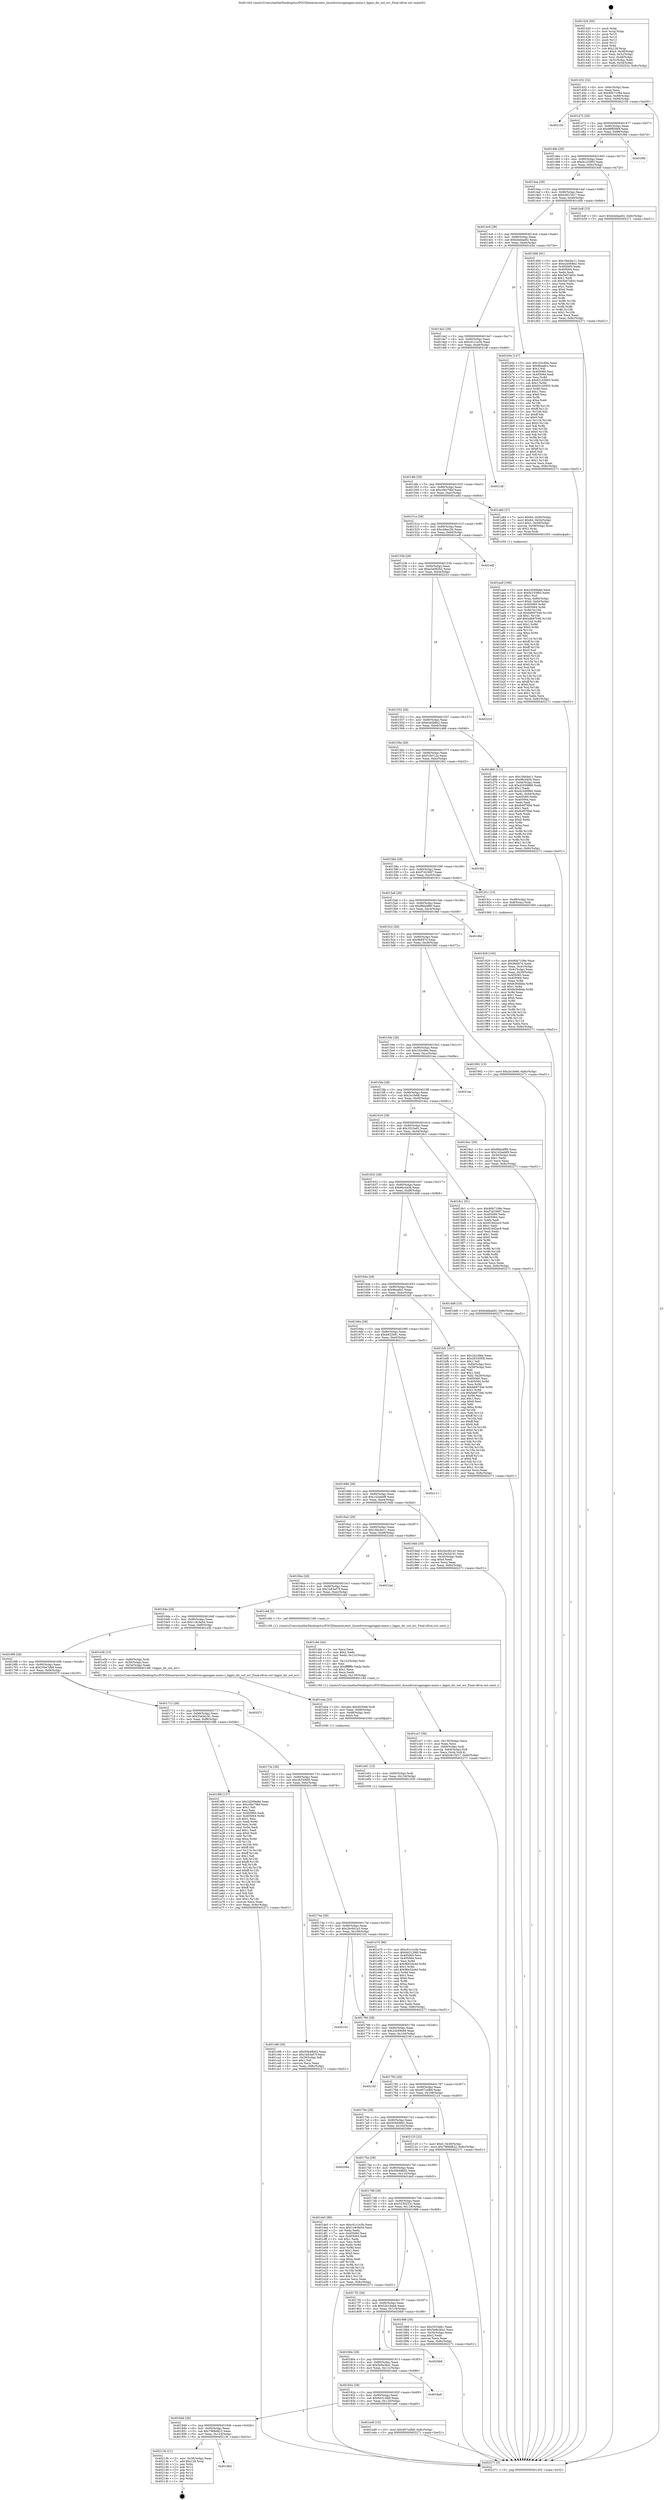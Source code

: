 digraph "0x401420" {
  label = "0x401420 (/mnt/c/Users/mathe/Desktop/tcc/POCII/binaries/extr_linuxdriversgpiogpio-mmio.c_bgpio_dir_out_err_Final-ollvm.out::main(0))"
  labelloc = "t"
  node[shape=record]

  Entry [label="",width=0.3,height=0.3,shape=circle,fillcolor=black,style=filled]
  "0x401452" [label="{
     0x401452 [32]\l
     | [instrs]\l
     &nbsp;&nbsp;0x401452 \<+6\>: mov -0x8c(%rbp),%eax\l
     &nbsp;&nbsp;0x401458 \<+2\>: mov %eax,%ecx\l
     &nbsp;&nbsp;0x40145a \<+6\>: sub $0x90b7108e,%ecx\l
     &nbsp;&nbsp;0x401460 \<+6\>: mov %eax,-0x90(%rbp)\l
     &nbsp;&nbsp;0x401466 \<+6\>: mov %ecx,-0x94(%rbp)\l
     &nbsp;&nbsp;0x40146c \<+6\>: je 0000000000402150 \<main+0xd30\>\l
  }"]
  "0x402150" [label="{
     0x402150\l
  }", style=dashed]
  "0x401472" [label="{
     0x401472 [28]\l
     | [instrs]\l
     &nbsp;&nbsp;0x401472 \<+5\>: jmp 0000000000401477 \<main+0x57\>\l
     &nbsp;&nbsp;0x401477 \<+6\>: mov -0x90(%rbp),%eax\l
     &nbsp;&nbsp;0x40147d \<+5\>: sub $0x98ff2869,%eax\l
     &nbsp;&nbsp;0x401482 \<+6\>: mov %eax,-0x98(%rbp)\l
     &nbsp;&nbsp;0x401488 \<+6\>: je 0000000000401f9d \<main+0xb7d\>\l
  }"]
  Exit [label="",width=0.3,height=0.3,shape=circle,fillcolor=black,style=filled,peripheries=2]
  "0x401f9d" [label="{
     0x401f9d\l
  }", style=dashed]
  "0x40148e" [label="{
     0x40148e [28]\l
     | [instrs]\l
     &nbsp;&nbsp;0x40148e \<+5\>: jmp 0000000000401493 \<main+0x73\>\l
     &nbsp;&nbsp;0x401493 \<+6\>: mov -0x90(%rbp),%eax\l
     &nbsp;&nbsp;0x401499 \<+5\>: sub $0x9c103f93,%eax\l
     &nbsp;&nbsp;0x40149e \<+6\>: mov %eax,-0x9c(%rbp)\l
     &nbsp;&nbsp;0x4014a4 \<+6\>: je 0000000000401b4f \<main+0x72f\>\l
  }"]
  "0x401862" [label="{
     0x401862\l
  }", style=dashed]
  "0x401b4f" [label="{
     0x401b4f [15]\l
     | [instrs]\l
     &nbsp;&nbsp;0x401b4f \<+10\>: movl $0xb4ebae82,-0x8c(%rbp)\l
     &nbsp;&nbsp;0x401b59 \<+5\>: jmp 0000000000402271 \<main+0xe51\>\l
  }"]
  "0x4014aa" [label="{
     0x4014aa [28]\l
     | [instrs]\l
     &nbsp;&nbsp;0x4014aa \<+5\>: jmp 00000000004014af \<main+0x8f\>\l
     &nbsp;&nbsp;0x4014af \<+6\>: mov -0x90(%rbp),%eax\l
     &nbsp;&nbsp;0x4014b5 \<+5\>: sub $0xb3615d17,%eax\l
     &nbsp;&nbsp;0x4014ba \<+6\>: mov %eax,-0xa0(%rbp)\l
     &nbsp;&nbsp;0x4014c0 \<+6\>: je 0000000000401d0b \<main+0x8eb\>\l
  }"]
  "0x40213b" [label="{
     0x40213b [21]\l
     | [instrs]\l
     &nbsp;&nbsp;0x40213b \<+3\>: mov -0x38(%rbp),%eax\l
     &nbsp;&nbsp;0x40213e \<+7\>: add $0x128,%rsp\l
     &nbsp;&nbsp;0x402145 \<+1\>: pop %rbx\l
     &nbsp;&nbsp;0x402146 \<+2\>: pop %r12\l
     &nbsp;&nbsp;0x402148 \<+2\>: pop %r13\l
     &nbsp;&nbsp;0x40214a \<+2\>: pop %r14\l
     &nbsp;&nbsp;0x40214c \<+2\>: pop %r15\l
     &nbsp;&nbsp;0x40214e \<+1\>: pop %rbp\l
     &nbsp;&nbsp;0x40214f \<+1\>: ret\l
  }"]
  "0x401d0b" [label="{
     0x401d0b [91]\l
     | [instrs]\l
     &nbsp;&nbsp;0x401d0b \<+5\>: mov $0x18dcbe11,%eax\l
     &nbsp;&nbsp;0x401d10 \<+5\>: mov $0xe2e0b8e2,%ecx\l
     &nbsp;&nbsp;0x401d15 \<+7\>: mov 0x405060,%edx\l
     &nbsp;&nbsp;0x401d1c \<+7\>: mov 0x405064,%esi\l
     &nbsp;&nbsp;0x401d23 \<+2\>: mov %edx,%edi\l
     &nbsp;&nbsp;0x401d25 \<+6\>: add $0x5e67a83c,%edi\l
     &nbsp;&nbsp;0x401d2b \<+3\>: sub $0x1,%edi\l
     &nbsp;&nbsp;0x401d2e \<+6\>: sub $0x5e67a83c,%edi\l
     &nbsp;&nbsp;0x401d34 \<+3\>: imul %edi,%edx\l
     &nbsp;&nbsp;0x401d37 \<+3\>: and $0x1,%edx\l
     &nbsp;&nbsp;0x401d3a \<+3\>: cmp $0x0,%edx\l
     &nbsp;&nbsp;0x401d3d \<+4\>: sete %r8b\l
     &nbsp;&nbsp;0x401d41 \<+3\>: cmp $0xa,%esi\l
     &nbsp;&nbsp;0x401d44 \<+4\>: setl %r9b\l
     &nbsp;&nbsp;0x401d48 \<+3\>: mov %r8b,%r10b\l
     &nbsp;&nbsp;0x401d4b \<+3\>: and %r9b,%r10b\l
     &nbsp;&nbsp;0x401d4e \<+3\>: xor %r9b,%r8b\l
     &nbsp;&nbsp;0x401d51 \<+3\>: or %r8b,%r10b\l
     &nbsp;&nbsp;0x401d54 \<+4\>: test $0x1,%r10b\l
     &nbsp;&nbsp;0x401d58 \<+3\>: cmovne %ecx,%eax\l
     &nbsp;&nbsp;0x401d5b \<+6\>: mov %eax,-0x8c(%rbp)\l
     &nbsp;&nbsp;0x401d61 \<+5\>: jmp 0000000000402271 \<main+0xe51\>\l
  }"]
  "0x4014c6" [label="{
     0x4014c6 [28]\l
     | [instrs]\l
     &nbsp;&nbsp;0x4014c6 \<+5\>: jmp 00000000004014cb \<main+0xab\>\l
     &nbsp;&nbsp;0x4014cb \<+6\>: mov -0x90(%rbp),%eax\l
     &nbsp;&nbsp;0x4014d1 \<+5\>: sub $0xb4ebae82,%eax\l
     &nbsp;&nbsp;0x4014d6 \<+6\>: mov %eax,-0xa4(%rbp)\l
     &nbsp;&nbsp;0x4014dc \<+6\>: je 0000000000401b5e \<main+0x73e\>\l
  }"]
  "0x401846" [label="{
     0x401846 [28]\l
     | [instrs]\l
     &nbsp;&nbsp;0x401846 \<+5\>: jmp 000000000040184b \<main+0x42b\>\l
     &nbsp;&nbsp;0x40184b \<+6\>: mov -0x90(%rbp),%eax\l
     &nbsp;&nbsp;0x401851 \<+5\>: sub $0x7968d822,%eax\l
     &nbsp;&nbsp;0x401856 \<+6\>: mov %eax,-0x124(%rbp)\l
     &nbsp;&nbsp;0x40185c \<+6\>: je 000000000040213b \<main+0xd1b\>\l
  }"]
  "0x401b5e" [label="{
     0x401b5e [147]\l
     | [instrs]\l
     &nbsp;&nbsp;0x401b5e \<+5\>: mov $0x1b2c86a,%eax\l
     &nbsp;&nbsp;0x401b63 \<+5\>: mov $0x9baafe1,%ecx\l
     &nbsp;&nbsp;0x401b68 \<+2\>: mov $0x1,%dl\l
     &nbsp;&nbsp;0x401b6a \<+7\>: mov 0x405060,%esi\l
     &nbsp;&nbsp;0x401b71 \<+7\>: mov 0x405064,%edi\l
     &nbsp;&nbsp;0x401b78 \<+3\>: mov %esi,%r8d\l
     &nbsp;&nbsp;0x401b7b \<+7\>: sub $0x63143955,%r8d\l
     &nbsp;&nbsp;0x401b82 \<+4\>: sub $0x1,%r8d\l
     &nbsp;&nbsp;0x401b86 \<+7\>: add $0x63143955,%r8d\l
     &nbsp;&nbsp;0x401b8d \<+4\>: imul %r8d,%esi\l
     &nbsp;&nbsp;0x401b91 \<+3\>: and $0x1,%esi\l
     &nbsp;&nbsp;0x401b94 \<+3\>: cmp $0x0,%esi\l
     &nbsp;&nbsp;0x401b97 \<+4\>: sete %r9b\l
     &nbsp;&nbsp;0x401b9b \<+3\>: cmp $0xa,%edi\l
     &nbsp;&nbsp;0x401b9e \<+4\>: setl %r10b\l
     &nbsp;&nbsp;0x401ba2 \<+3\>: mov %r9b,%r11b\l
     &nbsp;&nbsp;0x401ba5 \<+4\>: xor $0xff,%r11b\l
     &nbsp;&nbsp;0x401ba9 \<+3\>: mov %r10b,%bl\l
     &nbsp;&nbsp;0x401bac \<+3\>: xor $0xff,%bl\l
     &nbsp;&nbsp;0x401baf \<+3\>: xor $0x0,%dl\l
     &nbsp;&nbsp;0x401bb2 \<+3\>: mov %r11b,%r14b\l
     &nbsp;&nbsp;0x401bb5 \<+4\>: and $0x0,%r14b\l
     &nbsp;&nbsp;0x401bb9 \<+3\>: and %dl,%r9b\l
     &nbsp;&nbsp;0x401bbc \<+3\>: mov %bl,%r15b\l
     &nbsp;&nbsp;0x401bbf \<+4\>: and $0x0,%r15b\l
     &nbsp;&nbsp;0x401bc3 \<+3\>: and %dl,%r10b\l
     &nbsp;&nbsp;0x401bc6 \<+3\>: or %r9b,%r14b\l
     &nbsp;&nbsp;0x401bc9 \<+3\>: or %r10b,%r15b\l
     &nbsp;&nbsp;0x401bcc \<+3\>: xor %r15b,%r14b\l
     &nbsp;&nbsp;0x401bcf \<+3\>: or %bl,%r11b\l
     &nbsp;&nbsp;0x401bd2 \<+4\>: xor $0xff,%r11b\l
     &nbsp;&nbsp;0x401bd6 \<+3\>: or $0x0,%dl\l
     &nbsp;&nbsp;0x401bd9 \<+3\>: and %dl,%r11b\l
     &nbsp;&nbsp;0x401bdc \<+3\>: or %r11b,%r14b\l
     &nbsp;&nbsp;0x401bdf \<+4\>: test $0x1,%r14b\l
     &nbsp;&nbsp;0x401be3 \<+3\>: cmovne %ecx,%eax\l
     &nbsp;&nbsp;0x401be6 \<+6\>: mov %eax,-0x8c(%rbp)\l
     &nbsp;&nbsp;0x401bec \<+5\>: jmp 0000000000402271 \<main+0xe51\>\l
  }"]
  "0x4014e2" [label="{
     0x4014e2 [28]\l
     | [instrs]\l
     &nbsp;&nbsp;0x4014e2 \<+5\>: jmp 00000000004014e7 \<main+0xc7\>\l
     &nbsp;&nbsp;0x4014e7 \<+6\>: mov -0x90(%rbp),%eax\l
     &nbsp;&nbsp;0x4014ed \<+5\>: sub $0xc01c1e3b,%eax\l
     &nbsp;&nbsp;0x4014f2 \<+6\>: mov %eax,-0xa8(%rbp)\l
     &nbsp;&nbsp;0x4014f8 \<+6\>: je 00000000004021df \<main+0xdbf\>\l
  }"]
  "0x401ed0" [label="{
     0x401ed0 [15]\l
     | [instrs]\l
     &nbsp;&nbsp;0x401ed0 \<+10\>: movl $0x497cefb9,-0x8c(%rbp)\l
     &nbsp;&nbsp;0x401eda \<+5\>: jmp 0000000000402271 \<main+0xe51\>\l
  }"]
  "0x4021df" [label="{
     0x4021df\l
  }", style=dashed]
  "0x4014fe" [label="{
     0x4014fe [28]\l
     | [instrs]\l
     &nbsp;&nbsp;0x4014fe \<+5\>: jmp 0000000000401503 \<main+0xe3\>\l
     &nbsp;&nbsp;0x401503 \<+6\>: mov -0x90(%rbp),%eax\l
     &nbsp;&nbsp;0x401509 \<+5\>: sub $0xc06c79bf,%eax\l
     &nbsp;&nbsp;0x40150e \<+6\>: mov %eax,-0xac(%rbp)\l
     &nbsp;&nbsp;0x401514 \<+6\>: je 0000000000401a84 \<main+0x664\>\l
  }"]
  "0x40182a" [label="{
     0x40182a [28]\l
     | [instrs]\l
     &nbsp;&nbsp;0x40182a \<+5\>: jmp 000000000040182f \<main+0x40f\>\l
     &nbsp;&nbsp;0x40182f \<+6\>: mov -0x90(%rbp),%eax\l
     &nbsp;&nbsp;0x401835 \<+5\>: sub $0x643126fd,%eax\l
     &nbsp;&nbsp;0x40183a \<+6\>: mov %eax,-0x120(%rbp)\l
     &nbsp;&nbsp;0x401840 \<+6\>: je 0000000000401ed0 \<main+0xab0\>\l
  }"]
  "0x401a84" [label="{
     0x401a84 [37]\l
     | [instrs]\l
     &nbsp;&nbsp;0x401a84 \<+7\>: movl $0x64,-0x50(%rbp)\l
     &nbsp;&nbsp;0x401a8b \<+7\>: movl $0x64,-0x54(%rbp)\l
     &nbsp;&nbsp;0x401a92 \<+7\>: movl $0x1,-0x58(%rbp)\l
     &nbsp;&nbsp;0x401a99 \<+4\>: movslq -0x58(%rbp),%rax\l
     &nbsp;&nbsp;0x401a9d \<+4\>: shl $0x2,%rax\l
     &nbsp;&nbsp;0x401aa1 \<+3\>: mov %rax,%rdi\l
     &nbsp;&nbsp;0x401aa4 \<+5\>: call 0000000000401050 \<malloc@plt\>\l
     | [calls]\l
     &nbsp;&nbsp;0x401050 \{1\} (unknown)\l
  }"]
  "0x40151a" [label="{
     0x40151a [28]\l
     | [instrs]\l
     &nbsp;&nbsp;0x40151a \<+5\>: jmp 000000000040151f \<main+0xff\>\l
     &nbsp;&nbsp;0x40151f \<+6\>: mov -0x90(%rbp),%eax\l
     &nbsp;&nbsp;0x401525 \<+5\>: sub $0xcb6ac2fc,%eax\l
     &nbsp;&nbsp;0x40152a \<+6\>: mov %eax,-0xb0(%rbp)\l
     &nbsp;&nbsp;0x401530 \<+6\>: je 0000000000401edf \<main+0xabf\>\l
  }"]
  "0x4018a6" [label="{
     0x4018a6\l
  }", style=dashed]
  "0x401edf" [label="{
     0x401edf\l
  }", style=dashed]
  "0x401536" [label="{
     0x401536 [28]\l
     | [instrs]\l
     &nbsp;&nbsp;0x401536 \<+5\>: jmp 000000000040153b \<main+0x11b\>\l
     &nbsp;&nbsp;0x40153b \<+6\>: mov -0x90(%rbp),%eax\l
     &nbsp;&nbsp;0x401541 \<+5\>: sub $0xe2a062b2,%eax\l
     &nbsp;&nbsp;0x401546 \<+6\>: mov %eax,-0xb4(%rbp)\l
     &nbsp;&nbsp;0x40154c \<+6\>: je 0000000000402223 \<main+0xe03\>\l
  }"]
  "0x40180e" [label="{
     0x40180e [28]\l
     | [instrs]\l
     &nbsp;&nbsp;0x40180e \<+5\>: jmp 0000000000401813 \<main+0x3f3\>\l
     &nbsp;&nbsp;0x401813 \<+6\>: mov -0x90(%rbp),%eax\l
     &nbsp;&nbsp;0x401819 \<+5\>: sub $0x5e9e36a1,%eax\l
     &nbsp;&nbsp;0x40181e \<+6\>: mov %eax,-0x11c(%rbp)\l
     &nbsp;&nbsp;0x401824 \<+6\>: je 00000000004018a6 \<main+0x486\>\l
  }"]
  "0x402223" [label="{
     0x402223\l
  }", style=dashed]
  "0x401552" [label="{
     0x401552 [28]\l
     | [instrs]\l
     &nbsp;&nbsp;0x401552 \<+5\>: jmp 0000000000401557 \<main+0x137\>\l
     &nbsp;&nbsp;0x401557 \<+6\>: mov -0x90(%rbp),%eax\l
     &nbsp;&nbsp;0x40155d \<+5\>: sub $0xe2e0b8e2,%eax\l
     &nbsp;&nbsp;0x401562 \<+6\>: mov %eax,-0xb8(%rbp)\l
     &nbsp;&nbsp;0x401568 \<+6\>: je 0000000000401d66 \<main+0x946\>\l
  }"]
  "0x4020b8" [label="{
     0x4020b8\l
  }", style=dashed]
  "0x401d66" [label="{
     0x401d66 [112]\l
     | [instrs]\l
     &nbsp;&nbsp;0x401d66 \<+5\>: mov $0x18dcbe11,%eax\l
     &nbsp;&nbsp;0x401d6b \<+5\>: mov $0x96cd45b,%ecx\l
     &nbsp;&nbsp;0x401d70 \<+3\>: mov -0x64(%rbp),%edx\l
     &nbsp;&nbsp;0x401d73 \<+6\>: sub $0x42456966,%edx\l
     &nbsp;&nbsp;0x401d79 \<+3\>: add $0x1,%edx\l
     &nbsp;&nbsp;0x401d7c \<+6\>: add $0x42456966,%edx\l
     &nbsp;&nbsp;0x401d82 \<+3\>: mov %edx,-0x64(%rbp)\l
     &nbsp;&nbsp;0x401d85 \<+7\>: mov 0x405060,%edx\l
     &nbsp;&nbsp;0x401d8c \<+7\>: mov 0x405064,%esi\l
     &nbsp;&nbsp;0x401d93 \<+2\>: mov %edx,%edi\l
     &nbsp;&nbsp;0x401d95 \<+6\>: sub $0x6c6f76b6,%edi\l
     &nbsp;&nbsp;0x401d9b \<+3\>: sub $0x1,%edi\l
     &nbsp;&nbsp;0x401d9e \<+6\>: add $0x6c6f76b6,%edi\l
     &nbsp;&nbsp;0x401da4 \<+3\>: imul %edi,%edx\l
     &nbsp;&nbsp;0x401da7 \<+3\>: and $0x1,%edx\l
     &nbsp;&nbsp;0x401daa \<+3\>: cmp $0x0,%edx\l
     &nbsp;&nbsp;0x401dad \<+4\>: sete %r8b\l
     &nbsp;&nbsp;0x401db1 \<+3\>: cmp $0xa,%esi\l
     &nbsp;&nbsp;0x401db4 \<+4\>: setl %r9b\l
     &nbsp;&nbsp;0x401db8 \<+3\>: mov %r8b,%r10b\l
     &nbsp;&nbsp;0x401dbb \<+3\>: and %r9b,%r10b\l
     &nbsp;&nbsp;0x401dbe \<+3\>: xor %r9b,%r8b\l
     &nbsp;&nbsp;0x401dc1 \<+3\>: or %r8b,%r10b\l
     &nbsp;&nbsp;0x401dc4 \<+4\>: test $0x1,%r10b\l
     &nbsp;&nbsp;0x401dc8 \<+3\>: cmovne %ecx,%eax\l
     &nbsp;&nbsp;0x401dcb \<+6\>: mov %eax,-0x8c(%rbp)\l
     &nbsp;&nbsp;0x401dd1 \<+5\>: jmp 0000000000402271 \<main+0xe51\>\l
  }"]
  "0x40156e" [label="{
     0x40156e [28]\l
     | [instrs]\l
     &nbsp;&nbsp;0x40156e \<+5\>: jmp 0000000000401573 \<main+0x153\>\l
     &nbsp;&nbsp;0x401573 \<+6\>: mov -0x90(%rbp),%eax\l
     &nbsp;&nbsp;0x401579 \<+5\>: sub $0xf1f4512a,%eax\l
     &nbsp;&nbsp;0x40157e \<+6\>: mov %eax,-0xbc(%rbp)\l
     &nbsp;&nbsp;0x401584 \<+6\>: je 0000000000401f42 \<main+0xb22\>\l
  }"]
  "0x401e70" [label="{
     0x401e70 [96]\l
     | [instrs]\l
     &nbsp;&nbsp;0x401e70 \<+5\>: mov $0xc01c1e3b,%eax\l
     &nbsp;&nbsp;0x401e75 \<+5\>: mov $0x643126fd,%edx\l
     &nbsp;&nbsp;0x401e7a \<+7\>: mov 0x405060,%esi\l
     &nbsp;&nbsp;0x401e81 \<+7\>: mov 0x405064,%ecx\l
     &nbsp;&nbsp;0x401e88 \<+3\>: mov %esi,%r8d\l
     &nbsp;&nbsp;0x401e8b \<+7\>: sub $0x96e32e4d,%r8d\l
     &nbsp;&nbsp;0x401e92 \<+4\>: sub $0x1,%r8d\l
     &nbsp;&nbsp;0x401e96 \<+7\>: add $0x96e32e4d,%r8d\l
     &nbsp;&nbsp;0x401e9d \<+4\>: imul %r8d,%esi\l
     &nbsp;&nbsp;0x401ea1 \<+3\>: and $0x1,%esi\l
     &nbsp;&nbsp;0x401ea4 \<+3\>: cmp $0x0,%esi\l
     &nbsp;&nbsp;0x401ea7 \<+4\>: sete %r9b\l
     &nbsp;&nbsp;0x401eab \<+3\>: cmp $0xa,%ecx\l
     &nbsp;&nbsp;0x401eae \<+4\>: setl %r10b\l
     &nbsp;&nbsp;0x401eb2 \<+3\>: mov %r9b,%r11b\l
     &nbsp;&nbsp;0x401eb5 \<+3\>: and %r10b,%r11b\l
     &nbsp;&nbsp;0x401eb8 \<+3\>: xor %r10b,%r9b\l
     &nbsp;&nbsp;0x401ebb \<+3\>: or %r9b,%r11b\l
     &nbsp;&nbsp;0x401ebe \<+4\>: test $0x1,%r11b\l
     &nbsp;&nbsp;0x401ec2 \<+3\>: cmovne %edx,%eax\l
     &nbsp;&nbsp;0x401ec5 \<+6\>: mov %eax,-0x8c(%rbp)\l
     &nbsp;&nbsp;0x401ecb \<+5\>: jmp 0000000000402271 \<main+0xe51\>\l
  }"]
  "0x401f42" [label="{
     0x401f42\l
  }", style=dashed]
  "0x40158a" [label="{
     0x40158a [28]\l
     | [instrs]\l
     &nbsp;&nbsp;0x40158a \<+5\>: jmp 000000000040158f \<main+0x16f\>\l
     &nbsp;&nbsp;0x40158f \<+6\>: mov -0x90(%rbp),%eax\l
     &nbsp;&nbsp;0x401595 \<+5\>: sub $0xf7d23687,%eax\l
     &nbsp;&nbsp;0x40159a \<+6\>: mov %eax,-0xc0(%rbp)\l
     &nbsp;&nbsp;0x4015a0 \<+6\>: je 000000000040191c \<main+0x4fc\>\l
  }"]
  "0x401e61" [label="{
     0x401e61 [15]\l
     | [instrs]\l
     &nbsp;&nbsp;0x401e61 \<+4\>: mov -0x60(%rbp),%rdi\l
     &nbsp;&nbsp;0x401e65 \<+6\>: mov %eax,-0x134(%rbp)\l
     &nbsp;&nbsp;0x401e6b \<+5\>: call 0000000000401030 \<free@plt\>\l
     | [calls]\l
     &nbsp;&nbsp;0x401030 \{1\} (unknown)\l
  }"]
  "0x40191c" [label="{
     0x40191c [13]\l
     | [instrs]\l
     &nbsp;&nbsp;0x40191c \<+4\>: mov -0x48(%rbp),%rax\l
     &nbsp;&nbsp;0x401920 \<+4\>: mov 0x8(%rax),%rdi\l
     &nbsp;&nbsp;0x401924 \<+5\>: call 0000000000401060 \<atoi@plt\>\l
     | [calls]\l
     &nbsp;&nbsp;0x401060 \{1\} (unknown)\l
  }"]
  "0x4015a6" [label="{
     0x4015a6 [28]\l
     | [instrs]\l
     &nbsp;&nbsp;0x4015a6 \<+5\>: jmp 00000000004015ab \<main+0x18b\>\l
     &nbsp;&nbsp;0x4015ab \<+6\>: mov -0x90(%rbp),%eax\l
     &nbsp;&nbsp;0x4015b1 \<+5\>: sub $0xf9da4f80,%eax\l
     &nbsp;&nbsp;0x4015b6 \<+6\>: mov %eax,-0xc4(%rbp)\l
     &nbsp;&nbsp;0x4015bc \<+6\>: je 00000000004019bf \<main+0x59f\>\l
  }"]
  "0x401e4a" [label="{
     0x401e4a [23]\l
     | [instrs]\l
     &nbsp;&nbsp;0x401e4a \<+10\>: movabs $0x4030d6,%rdi\l
     &nbsp;&nbsp;0x401e54 \<+3\>: mov %eax,-0x68(%rbp)\l
     &nbsp;&nbsp;0x401e57 \<+3\>: mov -0x68(%rbp),%esi\l
     &nbsp;&nbsp;0x401e5a \<+2\>: mov $0x0,%al\l
     &nbsp;&nbsp;0x401e5c \<+5\>: call 0000000000401040 \<printf@plt\>\l
     | [calls]\l
     &nbsp;&nbsp;0x401040 \{1\} (unknown)\l
  }"]
  "0x4019bf" [label="{
     0x4019bf\l
  }", style=dashed]
  "0x4015c2" [label="{
     0x4015c2 [28]\l
     | [instrs]\l
     &nbsp;&nbsp;0x4015c2 \<+5\>: jmp 00000000004015c7 \<main+0x1a7\>\l
     &nbsp;&nbsp;0x4015c7 \<+6\>: mov -0x90(%rbp),%eax\l
     &nbsp;&nbsp;0x4015cd \<+5\>: sub $0x9b697d,%eax\l
     &nbsp;&nbsp;0x4015d2 \<+6\>: mov %eax,-0xc8(%rbp)\l
     &nbsp;&nbsp;0x4015d8 \<+6\>: je 0000000000401992 \<main+0x572\>\l
  }"]
  "0x401ce7" [label="{
     0x401ce7 [36]\l
     | [instrs]\l
     &nbsp;&nbsp;0x401ce7 \<+6\>: mov -0x130(%rbp),%ecx\l
     &nbsp;&nbsp;0x401ced \<+3\>: imul %eax,%ecx\l
     &nbsp;&nbsp;0x401cf0 \<+4\>: mov -0x60(%rbp),%rdi\l
     &nbsp;&nbsp;0x401cf4 \<+4\>: movslq -0x64(%rbp),%r8\l
     &nbsp;&nbsp;0x401cf8 \<+4\>: mov %ecx,(%rdi,%r8,4)\l
     &nbsp;&nbsp;0x401cfc \<+10\>: movl $0xb3615d17,-0x8c(%rbp)\l
     &nbsp;&nbsp;0x401d06 \<+5\>: jmp 0000000000402271 \<main+0xe51\>\l
  }"]
  "0x401992" [label="{
     0x401992 [15]\l
     | [instrs]\l
     &nbsp;&nbsp;0x401992 \<+10\>: movl $0x2e1fe68,-0x8c(%rbp)\l
     &nbsp;&nbsp;0x40199c \<+5\>: jmp 0000000000402271 \<main+0xe51\>\l
  }"]
  "0x4015de" [label="{
     0x4015de [28]\l
     | [instrs]\l
     &nbsp;&nbsp;0x4015de \<+5\>: jmp 00000000004015e3 \<main+0x1c3\>\l
     &nbsp;&nbsp;0x4015e3 \<+6\>: mov -0x90(%rbp),%eax\l
     &nbsp;&nbsp;0x4015e9 \<+5\>: sub $0x1b2c86a,%eax\l
     &nbsp;&nbsp;0x4015ee \<+6\>: mov %eax,-0xcc(%rbp)\l
     &nbsp;&nbsp;0x4015f4 \<+6\>: je 00000000004021ae \<main+0xd8e\>\l
  }"]
  "0x401cbb" [label="{
     0x401cbb [44]\l
     | [instrs]\l
     &nbsp;&nbsp;0x401cbb \<+2\>: xor %ecx,%ecx\l
     &nbsp;&nbsp;0x401cbd \<+5\>: mov $0x2,%edx\l
     &nbsp;&nbsp;0x401cc2 \<+6\>: mov %edx,-0x12c(%rbp)\l
     &nbsp;&nbsp;0x401cc8 \<+1\>: cltd\l
     &nbsp;&nbsp;0x401cc9 \<+6\>: mov -0x12c(%rbp),%esi\l
     &nbsp;&nbsp;0x401ccf \<+2\>: idiv %esi\l
     &nbsp;&nbsp;0x401cd1 \<+6\>: imul $0xfffffffe,%edx,%edx\l
     &nbsp;&nbsp;0x401cd7 \<+3\>: sub $0x1,%ecx\l
     &nbsp;&nbsp;0x401cda \<+2\>: sub %ecx,%edx\l
     &nbsp;&nbsp;0x401cdc \<+6\>: mov %edx,-0x130(%rbp)\l
     &nbsp;&nbsp;0x401ce2 \<+5\>: call 0000000000401160 \<next_i\>\l
     | [calls]\l
     &nbsp;&nbsp;0x401160 \{1\} (/mnt/c/Users/mathe/Desktop/tcc/POCII/binaries/extr_linuxdriversgpiogpio-mmio.c_bgpio_dir_out_err_Final-ollvm.out::next_i)\l
  }"]
  "0x4021ae" [label="{
     0x4021ae\l
  }", style=dashed]
  "0x4015fa" [label="{
     0x4015fa [28]\l
     | [instrs]\l
     &nbsp;&nbsp;0x4015fa \<+5\>: jmp 00000000004015ff \<main+0x1df\>\l
     &nbsp;&nbsp;0x4015ff \<+6\>: mov -0x90(%rbp),%eax\l
     &nbsp;&nbsp;0x401605 \<+5\>: sub $0x2e1fe68,%eax\l
     &nbsp;&nbsp;0x40160a \<+6\>: mov %eax,-0xd0(%rbp)\l
     &nbsp;&nbsp;0x401610 \<+6\>: je 00000000004019a1 \<main+0x581\>\l
  }"]
  "0x401aa9" [label="{
     0x401aa9 [166]\l
     | [instrs]\l
     &nbsp;&nbsp;0x401aa9 \<+5\>: mov $0x2d269e8d,%ecx\l
     &nbsp;&nbsp;0x401aae \<+5\>: mov $0x9c103f93,%edx\l
     &nbsp;&nbsp;0x401ab3 \<+3\>: mov $0x1,%sil\l
     &nbsp;&nbsp;0x401ab6 \<+4\>: mov %rax,-0x60(%rbp)\l
     &nbsp;&nbsp;0x401aba \<+7\>: movl $0x0,-0x64(%rbp)\l
     &nbsp;&nbsp;0x401ac1 \<+8\>: mov 0x405060,%r8d\l
     &nbsp;&nbsp;0x401ac9 \<+8\>: mov 0x405064,%r9d\l
     &nbsp;&nbsp;0x401ad1 \<+3\>: mov %r8d,%r10d\l
     &nbsp;&nbsp;0x401ad4 \<+7\>: sub $0xbd697046,%r10d\l
     &nbsp;&nbsp;0x401adb \<+4\>: sub $0x1,%r10d\l
     &nbsp;&nbsp;0x401adf \<+7\>: add $0xbd697046,%r10d\l
     &nbsp;&nbsp;0x401ae6 \<+4\>: imul %r10d,%r8d\l
     &nbsp;&nbsp;0x401aea \<+4\>: and $0x1,%r8d\l
     &nbsp;&nbsp;0x401aee \<+4\>: cmp $0x0,%r8d\l
     &nbsp;&nbsp;0x401af2 \<+4\>: sete %r11b\l
     &nbsp;&nbsp;0x401af6 \<+4\>: cmp $0xa,%r9d\l
     &nbsp;&nbsp;0x401afa \<+3\>: setl %bl\l
     &nbsp;&nbsp;0x401afd \<+3\>: mov %r11b,%r14b\l
     &nbsp;&nbsp;0x401b00 \<+4\>: xor $0xff,%r14b\l
     &nbsp;&nbsp;0x401b04 \<+3\>: mov %bl,%r15b\l
     &nbsp;&nbsp;0x401b07 \<+4\>: xor $0xff,%r15b\l
     &nbsp;&nbsp;0x401b0b \<+4\>: xor $0x0,%sil\l
     &nbsp;&nbsp;0x401b0f \<+3\>: mov %r14b,%r12b\l
     &nbsp;&nbsp;0x401b12 \<+4\>: and $0x0,%r12b\l
     &nbsp;&nbsp;0x401b16 \<+3\>: and %sil,%r11b\l
     &nbsp;&nbsp;0x401b19 \<+3\>: mov %r15b,%r13b\l
     &nbsp;&nbsp;0x401b1c \<+4\>: and $0x0,%r13b\l
     &nbsp;&nbsp;0x401b20 \<+3\>: and %sil,%bl\l
     &nbsp;&nbsp;0x401b23 \<+3\>: or %r11b,%r12b\l
     &nbsp;&nbsp;0x401b26 \<+3\>: or %bl,%r13b\l
     &nbsp;&nbsp;0x401b29 \<+3\>: xor %r13b,%r12b\l
     &nbsp;&nbsp;0x401b2c \<+3\>: or %r15b,%r14b\l
     &nbsp;&nbsp;0x401b2f \<+4\>: xor $0xff,%r14b\l
     &nbsp;&nbsp;0x401b33 \<+4\>: or $0x0,%sil\l
     &nbsp;&nbsp;0x401b37 \<+3\>: and %sil,%r14b\l
     &nbsp;&nbsp;0x401b3a \<+3\>: or %r14b,%r12b\l
     &nbsp;&nbsp;0x401b3d \<+4\>: test $0x1,%r12b\l
     &nbsp;&nbsp;0x401b41 \<+3\>: cmovne %edx,%ecx\l
     &nbsp;&nbsp;0x401b44 \<+6\>: mov %ecx,-0x8c(%rbp)\l
     &nbsp;&nbsp;0x401b4a \<+5\>: jmp 0000000000402271 \<main+0xe51\>\l
  }"]
  "0x4019a1" [label="{
     0x4019a1 [30]\l
     | [instrs]\l
     &nbsp;&nbsp;0x4019a1 \<+5\>: mov $0xf9da4f80,%eax\l
     &nbsp;&nbsp;0x4019a6 \<+5\>: mov $0x142eebf9,%ecx\l
     &nbsp;&nbsp;0x4019ab \<+3\>: mov -0x30(%rbp),%edx\l
     &nbsp;&nbsp;0x4019ae \<+3\>: cmp $0x1,%edx\l
     &nbsp;&nbsp;0x4019b1 \<+3\>: cmovl %ecx,%eax\l
     &nbsp;&nbsp;0x4019b4 \<+6\>: mov %eax,-0x8c(%rbp)\l
     &nbsp;&nbsp;0x4019ba \<+5\>: jmp 0000000000402271 \<main+0xe51\>\l
  }"]
  "0x401616" [label="{
     0x401616 [28]\l
     | [instrs]\l
     &nbsp;&nbsp;0x401616 \<+5\>: jmp 000000000040161b \<main+0x1fb\>\l
     &nbsp;&nbsp;0x40161b \<+6\>: mov -0x90(%rbp),%eax\l
     &nbsp;&nbsp;0x401621 \<+5\>: sub $0x3523a61,%eax\l
     &nbsp;&nbsp;0x401626 \<+6\>: mov %eax,-0xd4(%rbp)\l
     &nbsp;&nbsp;0x40162c \<+6\>: je 00000000004018c1 \<main+0x4a1\>\l
  }"]
  "0x401929" [label="{
     0x401929 [105]\l
     | [instrs]\l
     &nbsp;&nbsp;0x401929 \<+5\>: mov $0x90b7108e,%ecx\l
     &nbsp;&nbsp;0x40192e \<+5\>: mov $0x9b697d,%edx\l
     &nbsp;&nbsp;0x401933 \<+3\>: mov %eax,-0x4c(%rbp)\l
     &nbsp;&nbsp;0x401936 \<+3\>: mov -0x4c(%rbp),%eax\l
     &nbsp;&nbsp;0x401939 \<+3\>: mov %eax,-0x30(%rbp)\l
     &nbsp;&nbsp;0x40193c \<+7\>: mov 0x405060,%eax\l
     &nbsp;&nbsp;0x401943 \<+7\>: mov 0x405064,%esi\l
     &nbsp;&nbsp;0x40194a \<+3\>: mov %eax,%r8d\l
     &nbsp;&nbsp;0x40194d \<+7\>: sub $0xfe36dbda,%r8d\l
     &nbsp;&nbsp;0x401954 \<+4\>: sub $0x1,%r8d\l
     &nbsp;&nbsp;0x401958 \<+7\>: add $0xfe36dbda,%r8d\l
     &nbsp;&nbsp;0x40195f \<+4\>: imul %r8d,%eax\l
     &nbsp;&nbsp;0x401963 \<+3\>: and $0x1,%eax\l
     &nbsp;&nbsp;0x401966 \<+3\>: cmp $0x0,%eax\l
     &nbsp;&nbsp;0x401969 \<+4\>: sete %r9b\l
     &nbsp;&nbsp;0x40196d \<+3\>: cmp $0xa,%esi\l
     &nbsp;&nbsp;0x401970 \<+4\>: setl %r10b\l
     &nbsp;&nbsp;0x401974 \<+3\>: mov %r9b,%r11b\l
     &nbsp;&nbsp;0x401977 \<+3\>: and %r10b,%r11b\l
     &nbsp;&nbsp;0x40197a \<+3\>: xor %r10b,%r9b\l
     &nbsp;&nbsp;0x40197d \<+3\>: or %r9b,%r11b\l
     &nbsp;&nbsp;0x401980 \<+4\>: test $0x1,%r11b\l
     &nbsp;&nbsp;0x401984 \<+3\>: cmovne %edx,%ecx\l
     &nbsp;&nbsp;0x401987 \<+6\>: mov %ecx,-0x8c(%rbp)\l
     &nbsp;&nbsp;0x40198d \<+5\>: jmp 0000000000402271 \<main+0xe51\>\l
  }"]
  "0x4018c1" [label="{
     0x4018c1 [91]\l
     | [instrs]\l
     &nbsp;&nbsp;0x4018c1 \<+5\>: mov $0x90b7108e,%eax\l
     &nbsp;&nbsp;0x4018c6 \<+5\>: mov $0xf7d23687,%ecx\l
     &nbsp;&nbsp;0x4018cb \<+7\>: mov 0x405060,%edx\l
     &nbsp;&nbsp;0x4018d2 \<+7\>: mov 0x405064,%esi\l
     &nbsp;&nbsp;0x4018d9 \<+2\>: mov %edx,%edi\l
     &nbsp;&nbsp;0x4018db \<+6\>: sub $0x816d2ac9,%edi\l
     &nbsp;&nbsp;0x4018e1 \<+3\>: sub $0x1,%edi\l
     &nbsp;&nbsp;0x4018e4 \<+6\>: add $0x816d2ac9,%edi\l
     &nbsp;&nbsp;0x4018ea \<+3\>: imul %edi,%edx\l
     &nbsp;&nbsp;0x4018ed \<+3\>: and $0x1,%edx\l
     &nbsp;&nbsp;0x4018f0 \<+3\>: cmp $0x0,%edx\l
     &nbsp;&nbsp;0x4018f3 \<+4\>: sete %r8b\l
     &nbsp;&nbsp;0x4018f7 \<+3\>: cmp $0xa,%esi\l
     &nbsp;&nbsp;0x4018fa \<+4\>: setl %r9b\l
     &nbsp;&nbsp;0x4018fe \<+3\>: mov %r8b,%r10b\l
     &nbsp;&nbsp;0x401901 \<+3\>: and %r9b,%r10b\l
     &nbsp;&nbsp;0x401904 \<+3\>: xor %r9b,%r8b\l
     &nbsp;&nbsp;0x401907 \<+3\>: or %r8b,%r10b\l
     &nbsp;&nbsp;0x40190a \<+4\>: test $0x1,%r10b\l
     &nbsp;&nbsp;0x40190e \<+3\>: cmovne %ecx,%eax\l
     &nbsp;&nbsp;0x401911 \<+6\>: mov %eax,-0x8c(%rbp)\l
     &nbsp;&nbsp;0x401917 \<+5\>: jmp 0000000000402271 \<main+0xe51\>\l
  }"]
  "0x401632" [label="{
     0x401632 [28]\l
     | [instrs]\l
     &nbsp;&nbsp;0x401632 \<+5\>: jmp 0000000000401637 \<main+0x217\>\l
     &nbsp;&nbsp;0x401637 \<+6\>: mov -0x90(%rbp),%eax\l
     &nbsp;&nbsp;0x40163d \<+5\>: sub $0x96cd45b,%eax\l
     &nbsp;&nbsp;0x401642 \<+6\>: mov %eax,-0xd8(%rbp)\l
     &nbsp;&nbsp;0x401648 \<+6\>: je 0000000000401dd6 \<main+0x9b6\>\l
  }"]
  "0x401420" [label="{
     0x401420 [50]\l
     | [instrs]\l
     &nbsp;&nbsp;0x401420 \<+1\>: push %rbp\l
     &nbsp;&nbsp;0x401421 \<+3\>: mov %rsp,%rbp\l
     &nbsp;&nbsp;0x401424 \<+2\>: push %r15\l
     &nbsp;&nbsp;0x401426 \<+2\>: push %r14\l
     &nbsp;&nbsp;0x401428 \<+2\>: push %r13\l
     &nbsp;&nbsp;0x40142a \<+2\>: push %r12\l
     &nbsp;&nbsp;0x40142c \<+1\>: push %rbx\l
     &nbsp;&nbsp;0x40142d \<+7\>: sub $0x128,%rsp\l
     &nbsp;&nbsp;0x401434 \<+7\>: movl $0x0,-0x38(%rbp)\l
     &nbsp;&nbsp;0x40143b \<+3\>: mov %edi,-0x3c(%rbp)\l
     &nbsp;&nbsp;0x40143e \<+4\>: mov %rsi,-0x48(%rbp)\l
     &nbsp;&nbsp;0x401442 \<+3\>: mov -0x3c(%rbp),%edi\l
     &nbsp;&nbsp;0x401445 \<+3\>: mov %edi,-0x34(%rbp)\l
     &nbsp;&nbsp;0x401448 \<+10\>: movl $0x5230253c,-0x8c(%rbp)\l
  }"]
  "0x401dd6" [label="{
     0x401dd6 [15]\l
     | [instrs]\l
     &nbsp;&nbsp;0x401dd6 \<+10\>: movl $0xb4ebae82,-0x8c(%rbp)\l
     &nbsp;&nbsp;0x401de0 \<+5\>: jmp 0000000000402271 \<main+0xe51\>\l
  }"]
  "0x40164e" [label="{
     0x40164e [28]\l
     | [instrs]\l
     &nbsp;&nbsp;0x40164e \<+5\>: jmp 0000000000401653 \<main+0x233\>\l
     &nbsp;&nbsp;0x401653 \<+6\>: mov -0x90(%rbp),%eax\l
     &nbsp;&nbsp;0x401659 \<+5\>: sub $0x9baafe1,%eax\l
     &nbsp;&nbsp;0x40165e \<+6\>: mov %eax,-0xdc(%rbp)\l
     &nbsp;&nbsp;0x401664 \<+6\>: je 0000000000401bf1 \<main+0x7d1\>\l
  }"]
  "0x402271" [label="{
     0x402271 [5]\l
     | [instrs]\l
     &nbsp;&nbsp;0x402271 \<+5\>: jmp 0000000000401452 \<main+0x32\>\l
  }"]
  "0x401bf1" [label="{
     0x401bf1 [167]\l
     | [instrs]\l
     &nbsp;&nbsp;0x401bf1 \<+5\>: mov $0x1b2c86a,%eax\l
     &nbsp;&nbsp;0x401bf6 \<+5\>: mov $0x28330f58,%ecx\l
     &nbsp;&nbsp;0x401bfb \<+2\>: mov $0x1,%dl\l
     &nbsp;&nbsp;0x401bfd \<+3\>: mov -0x64(%rbp),%esi\l
     &nbsp;&nbsp;0x401c00 \<+3\>: cmp -0x58(%rbp),%esi\l
     &nbsp;&nbsp;0x401c03 \<+4\>: setl %dil\l
     &nbsp;&nbsp;0x401c07 \<+4\>: and $0x1,%dil\l
     &nbsp;&nbsp;0x401c0b \<+4\>: mov %dil,-0x29(%rbp)\l
     &nbsp;&nbsp;0x401c0f \<+7\>: mov 0x405060,%esi\l
     &nbsp;&nbsp;0x401c16 \<+8\>: mov 0x405064,%r8d\l
     &nbsp;&nbsp;0x401c1e \<+3\>: mov %esi,%r9d\l
     &nbsp;&nbsp;0x401c21 \<+7\>: add $0xfab873bb,%r9d\l
     &nbsp;&nbsp;0x401c28 \<+4\>: sub $0x1,%r9d\l
     &nbsp;&nbsp;0x401c2c \<+7\>: sub $0xfab873bb,%r9d\l
     &nbsp;&nbsp;0x401c33 \<+4\>: imul %r9d,%esi\l
     &nbsp;&nbsp;0x401c37 \<+3\>: and $0x1,%esi\l
     &nbsp;&nbsp;0x401c3a \<+3\>: cmp $0x0,%esi\l
     &nbsp;&nbsp;0x401c3d \<+4\>: sete %dil\l
     &nbsp;&nbsp;0x401c41 \<+4\>: cmp $0xa,%r8d\l
     &nbsp;&nbsp;0x401c45 \<+4\>: setl %r10b\l
     &nbsp;&nbsp;0x401c49 \<+3\>: mov %dil,%r11b\l
     &nbsp;&nbsp;0x401c4c \<+4\>: xor $0xff,%r11b\l
     &nbsp;&nbsp;0x401c50 \<+3\>: mov %r10b,%bl\l
     &nbsp;&nbsp;0x401c53 \<+3\>: xor $0xff,%bl\l
     &nbsp;&nbsp;0x401c56 \<+3\>: xor $0x0,%dl\l
     &nbsp;&nbsp;0x401c59 \<+3\>: mov %r11b,%r14b\l
     &nbsp;&nbsp;0x401c5c \<+4\>: and $0x0,%r14b\l
     &nbsp;&nbsp;0x401c60 \<+3\>: and %dl,%dil\l
     &nbsp;&nbsp;0x401c63 \<+3\>: mov %bl,%r15b\l
     &nbsp;&nbsp;0x401c66 \<+4\>: and $0x0,%r15b\l
     &nbsp;&nbsp;0x401c6a \<+3\>: and %dl,%r10b\l
     &nbsp;&nbsp;0x401c6d \<+3\>: or %dil,%r14b\l
     &nbsp;&nbsp;0x401c70 \<+3\>: or %r10b,%r15b\l
     &nbsp;&nbsp;0x401c73 \<+3\>: xor %r15b,%r14b\l
     &nbsp;&nbsp;0x401c76 \<+3\>: or %bl,%r11b\l
     &nbsp;&nbsp;0x401c79 \<+4\>: xor $0xff,%r11b\l
     &nbsp;&nbsp;0x401c7d \<+3\>: or $0x0,%dl\l
     &nbsp;&nbsp;0x401c80 \<+3\>: and %dl,%r11b\l
     &nbsp;&nbsp;0x401c83 \<+3\>: or %r11b,%r14b\l
     &nbsp;&nbsp;0x401c86 \<+4\>: test $0x1,%r14b\l
     &nbsp;&nbsp;0x401c8a \<+3\>: cmovne %ecx,%eax\l
     &nbsp;&nbsp;0x401c8d \<+6\>: mov %eax,-0x8c(%rbp)\l
     &nbsp;&nbsp;0x401c93 \<+5\>: jmp 0000000000402271 \<main+0xe51\>\l
  }"]
  "0x40166a" [label="{
     0x40166a [28]\l
     | [instrs]\l
     &nbsp;&nbsp;0x40166a \<+5\>: jmp 000000000040166f \<main+0x24f\>\l
     &nbsp;&nbsp;0x40166f \<+6\>: mov -0x90(%rbp),%eax\l
     &nbsp;&nbsp;0x401675 \<+5\>: sub $0xb832b91,%eax\l
     &nbsp;&nbsp;0x40167a \<+6\>: mov %eax,-0xe0(%rbp)\l
     &nbsp;&nbsp;0x401680 \<+6\>: je 0000000000402111 \<main+0xcf1\>\l
  }"]
  "0x4017f2" [label="{
     0x4017f2 [28]\l
     | [instrs]\l
     &nbsp;&nbsp;0x4017f2 \<+5\>: jmp 00000000004017f7 \<main+0x3d7\>\l
     &nbsp;&nbsp;0x4017f7 \<+6\>: mov -0x90(%rbp),%eax\l
     &nbsp;&nbsp;0x4017fd \<+5\>: sub $0x52b18abb,%eax\l
     &nbsp;&nbsp;0x401802 \<+6\>: mov %eax,-0x118(%rbp)\l
     &nbsp;&nbsp;0x401808 \<+6\>: je 00000000004020b8 \<main+0xc98\>\l
  }"]
  "0x402111" [label="{
     0x402111\l
  }", style=dashed]
  "0x401686" [label="{
     0x401686 [28]\l
     | [instrs]\l
     &nbsp;&nbsp;0x401686 \<+5\>: jmp 000000000040168b \<main+0x26b\>\l
     &nbsp;&nbsp;0x40168b \<+6\>: mov -0x90(%rbp),%eax\l
     &nbsp;&nbsp;0x401691 \<+5\>: sub $0x142eebf9,%eax\l
     &nbsp;&nbsp;0x401696 \<+6\>: mov %eax,-0xe4(%rbp)\l
     &nbsp;&nbsp;0x40169c \<+6\>: je 00000000004019dd \<main+0x5bd\>\l
  }"]
  "0x401888" [label="{
     0x401888 [30]\l
     | [instrs]\l
     &nbsp;&nbsp;0x401888 \<+5\>: mov $0x3523a61,%eax\l
     &nbsp;&nbsp;0x40188d \<+5\>: mov $0x5e9e36a1,%ecx\l
     &nbsp;&nbsp;0x401892 \<+3\>: mov -0x34(%rbp),%edx\l
     &nbsp;&nbsp;0x401895 \<+3\>: cmp $0x2,%edx\l
     &nbsp;&nbsp;0x401898 \<+3\>: cmovne %ecx,%eax\l
     &nbsp;&nbsp;0x40189b \<+6\>: mov %eax,-0x8c(%rbp)\l
     &nbsp;&nbsp;0x4018a1 \<+5\>: jmp 0000000000402271 \<main+0xe51\>\l
  }"]
  "0x4019dd" [label="{
     0x4019dd [30]\l
     | [instrs]\l
     &nbsp;&nbsp;0x4019dd \<+5\>: mov $0x2bc061a3,%eax\l
     &nbsp;&nbsp;0x4019e2 \<+5\>: mov $0x25e5d191,%ecx\l
     &nbsp;&nbsp;0x4019e7 \<+3\>: mov -0x30(%rbp),%edx\l
     &nbsp;&nbsp;0x4019ea \<+3\>: cmp $0x0,%edx\l
     &nbsp;&nbsp;0x4019ed \<+3\>: cmove %ecx,%eax\l
     &nbsp;&nbsp;0x4019f0 \<+6\>: mov %eax,-0x8c(%rbp)\l
     &nbsp;&nbsp;0x4019f6 \<+5\>: jmp 0000000000402271 \<main+0xe51\>\l
  }"]
  "0x4016a2" [label="{
     0x4016a2 [28]\l
     | [instrs]\l
     &nbsp;&nbsp;0x4016a2 \<+5\>: jmp 00000000004016a7 \<main+0x287\>\l
     &nbsp;&nbsp;0x4016a7 \<+6\>: mov -0x90(%rbp),%eax\l
     &nbsp;&nbsp;0x4016ad \<+5\>: sub $0x18dcbe11,%eax\l
     &nbsp;&nbsp;0x4016b2 \<+6\>: mov %eax,-0xe8(%rbp)\l
     &nbsp;&nbsp;0x4016b8 \<+6\>: je 00000000004021bd \<main+0xd9d\>\l
  }"]
  "0x4017d6" [label="{
     0x4017d6 [28]\l
     | [instrs]\l
     &nbsp;&nbsp;0x4017d6 \<+5\>: jmp 00000000004017db \<main+0x3bb\>\l
     &nbsp;&nbsp;0x4017db \<+6\>: mov -0x90(%rbp),%eax\l
     &nbsp;&nbsp;0x4017e1 \<+5\>: sub $0x5230253c,%eax\l
     &nbsp;&nbsp;0x4017e6 \<+6\>: mov %eax,-0x114(%rbp)\l
     &nbsp;&nbsp;0x4017ec \<+6\>: je 0000000000401888 \<main+0x468\>\l
  }"]
  "0x4021bd" [label="{
     0x4021bd\l
  }", style=dashed]
  "0x4016be" [label="{
     0x4016be [28]\l
     | [instrs]\l
     &nbsp;&nbsp;0x4016be \<+5\>: jmp 00000000004016c3 \<main+0x2a3\>\l
     &nbsp;&nbsp;0x4016c3 \<+6\>: mov -0x90(%rbp),%eax\l
     &nbsp;&nbsp;0x4016c9 \<+5\>: sub $0x1b83a07f,%eax\l
     &nbsp;&nbsp;0x4016ce \<+6\>: mov %eax,-0xec(%rbp)\l
     &nbsp;&nbsp;0x4016d4 \<+6\>: je 0000000000401cb6 \<main+0x896\>\l
  }"]
  "0x401de5" [label="{
     0x401de5 [86]\l
     | [instrs]\l
     &nbsp;&nbsp;0x401de5 \<+5\>: mov $0xc01c1e3b,%eax\l
     &nbsp;&nbsp;0x401dea \<+5\>: mov $0x1c4c0a54,%ecx\l
     &nbsp;&nbsp;0x401def \<+2\>: xor %edx,%edx\l
     &nbsp;&nbsp;0x401df1 \<+7\>: mov 0x405060,%esi\l
     &nbsp;&nbsp;0x401df8 \<+7\>: mov 0x405064,%edi\l
     &nbsp;&nbsp;0x401dff \<+3\>: sub $0x1,%edx\l
     &nbsp;&nbsp;0x401e02 \<+3\>: mov %esi,%r8d\l
     &nbsp;&nbsp;0x401e05 \<+3\>: add %edx,%r8d\l
     &nbsp;&nbsp;0x401e08 \<+4\>: imul %r8d,%esi\l
     &nbsp;&nbsp;0x401e0c \<+3\>: and $0x1,%esi\l
     &nbsp;&nbsp;0x401e0f \<+3\>: cmp $0x0,%esi\l
     &nbsp;&nbsp;0x401e12 \<+4\>: sete %r9b\l
     &nbsp;&nbsp;0x401e16 \<+3\>: cmp $0xa,%edi\l
     &nbsp;&nbsp;0x401e19 \<+4\>: setl %r10b\l
     &nbsp;&nbsp;0x401e1d \<+3\>: mov %r9b,%r11b\l
     &nbsp;&nbsp;0x401e20 \<+3\>: and %r10b,%r11b\l
     &nbsp;&nbsp;0x401e23 \<+3\>: xor %r10b,%r9b\l
     &nbsp;&nbsp;0x401e26 \<+3\>: or %r9b,%r11b\l
     &nbsp;&nbsp;0x401e29 \<+4\>: test $0x1,%r11b\l
     &nbsp;&nbsp;0x401e2d \<+3\>: cmovne %ecx,%eax\l
     &nbsp;&nbsp;0x401e30 \<+6\>: mov %eax,-0x8c(%rbp)\l
     &nbsp;&nbsp;0x401e36 \<+5\>: jmp 0000000000402271 \<main+0xe51\>\l
  }"]
  "0x401cb6" [label="{
     0x401cb6 [5]\l
     | [instrs]\l
     &nbsp;&nbsp;0x401cb6 \<+5\>: call 0000000000401160 \<next_i\>\l
     | [calls]\l
     &nbsp;&nbsp;0x401160 \{1\} (/mnt/c/Users/mathe/Desktop/tcc/POCII/binaries/extr_linuxdriversgpiogpio-mmio.c_bgpio_dir_out_err_Final-ollvm.out::next_i)\l
  }"]
  "0x4016da" [label="{
     0x4016da [28]\l
     | [instrs]\l
     &nbsp;&nbsp;0x4016da \<+5\>: jmp 00000000004016df \<main+0x2bf\>\l
     &nbsp;&nbsp;0x4016df \<+6\>: mov -0x90(%rbp),%eax\l
     &nbsp;&nbsp;0x4016e5 \<+5\>: sub $0x1c4c0a54,%eax\l
     &nbsp;&nbsp;0x4016ea \<+6\>: mov %eax,-0xf0(%rbp)\l
     &nbsp;&nbsp;0x4016f0 \<+6\>: je 0000000000401e3b \<main+0xa1b\>\l
  }"]
  "0x4017ba" [label="{
     0x4017ba [28]\l
     | [instrs]\l
     &nbsp;&nbsp;0x4017ba \<+5\>: jmp 00000000004017bf \<main+0x39f\>\l
     &nbsp;&nbsp;0x4017bf \<+6\>: mov -0x90(%rbp),%eax\l
     &nbsp;&nbsp;0x4017c5 \<+5\>: sub $0x50b49b02,%eax\l
     &nbsp;&nbsp;0x4017ca \<+6\>: mov %eax,-0x110(%rbp)\l
     &nbsp;&nbsp;0x4017d0 \<+6\>: je 0000000000401de5 \<main+0x9c5\>\l
  }"]
  "0x401e3b" [label="{
     0x401e3b [15]\l
     | [instrs]\l
     &nbsp;&nbsp;0x401e3b \<+4\>: mov -0x60(%rbp),%rdi\l
     &nbsp;&nbsp;0x401e3f \<+3\>: mov -0x50(%rbp),%esi\l
     &nbsp;&nbsp;0x401e42 \<+3\>: mov -0x54(%rbp),%edx\l
     &nbsp;&nbsp;0x401e45 \<+5\>: call 00000000004013f0 \<bgpio_dir_out_err\>\l
     | [calls]\l
     &nbsp;&nbsp;0x4013f0 \{1\} (/mnt/c/Users/mathe/Desktop/tcc/POCII/binaries/extr_linuxdriversgpiogpio-mmio.c_bgpio_dir_out_err_Final-ollvm.out::bgpio_dir_out_err)\l
  }"]
  "0x4016f6" [label="{
     0x4016f6 [28]\l
     | [instrs]\l
     &nbsp;&nbsp;0x4016f6 \<+5\>: jmp 00000000004016fb \<main+0x2db\>\l
     &nbsp;&nbsp;0x4016fb \<+6\>: mov -0x90(%rbp),%eax\l
     &nbsp;&nbsp;0x401701 \<+5\>: sub $0x25ba7db8,%eax\l
     &nbsp;&nbsp;0x401706 \<+6\>: mov %eax,-0xf4(%rbp)\l
     &nbsp;&nbsp;0x40170c \<+6\>: je 000000000040207f \<main+0xc5f\>\l
  }"]
  "0x40208e" [label="{
     0x40208e\l
  }", style=dashed]
  "0x40207f" [label="{
     0x40207f\l
  }", style=dashed]
  "0x401712" [label="{
     0x401712 [28]\l
     | [instrs]\l
     &nbsp;&nbsp;0x401712 \<+5\>: jmp 0000000000401717 \<main+0x2f7\>\l
     &nbsp;&nbsp;0x401717 \<+6\>: mov -0x90(%rbp),%eax\l
     &nbsp;&nbsp;0x40171d \<+5\>: sub $0x25e5d191,%eax\l
     &nbsp;&nbsp;0x401722 \<+6\>: mov %eax,-0xf8(%rbp)\l
     &nbsp;&nbsp;0x401728 \<+6\>: je 00000000004019fb \<main+0x5db\>\l
  }"]
  "0x40179e" [label="{
     0x40179e [28]\l
     | [instrs]\l
     &nbsp;&nbsp;0x40179e \<+5\>: jmp 00000000004017a3 \<main+0x383\>\l
     &nbsp;&nbsp;0x4017a3 \<+6\>: mov -0x90(%rbp),%eax\l
     &nbsp;&nbsp;0x4017a9 \<+5\>: sub $0x5040d9d1,%eax\l
     &nbsp;&nbsp;0x4017ae \<+6\>: mov %eax,-0x10c(%rbp)\l
     &nbsp;&nbsp;0x4017b4 \<+6\>: je 000000000040208e \<main+0xc6e\>\l
  }"]
  "0x4019fb" [label="{
     0x4019fb [137]\l
     | [instrs]\l
     &nbsp;&nbsp;0x4019fb \<+5\>: mov $0x2d269e8d,%eax\l
     &nbsp;&nbsp;0x401a00 \<+5\>: mov $0xc06c79bf,%ecx\l
     &nbsp;&nbsp;0x401a05 \<+2\>: mov $0x1,%dl\l
     &nbsp;&nbsp;0x401a07 \<+2\>: xor %esi,%esi\l
     &nbsp;&nbsp;0x401a09 \<+7\>: mov 0x405060,%edi\l
     &nbsp;&nbsp;0x401a10 \<+8\>: mov 0x405064,%r8d\l
     &nbsp;&nbsp;0x401a18 \<+3\>: sub $0x1,%esi\l
     &nbsp;&nbsp;0x401a1b \<+3\>: mov %edi,%r9d\l
     &nbsp;&nbsp;0x401a1e \<+3\>: add %esi,%r9d\l
     &nbsp;&nbsp;0x401a21 \<+4\>: imul %r9d,%edi\l
     &nbsp;&nbsp;0x401a25 \<+3\>: and $0x1,%edi\l
     &nbsp;&nbsp;0x401a28 \<+3\>: cmp $0x0,%edi\l
     &nbsp;&nbsp;0x401a2b \<+4\>: sete %r10b\l
     &nbsp;&nbsp;0x401a2f \<+4\>: cmp $0xa,%r8d\l
     &nbsp;&nbsp;0x401a33 \<+4\>: setl %r11b\l
     &nbsp;&nbsp;0x401a37 \<+3\>: mov %r10b,%bl\l
     &nbsp;&nbsp;0x401a3a \<+3\>: xor $0xff,%bl\l
     &nbsp;&nbsp;0x401a3d \<+3\>: mov %r11b,%r14b\l
     &nbsp;&nbsp;0x401a40 \<+4\>: xor $0xff,%r14b\l
     &nbsp;&nbsp;0x401a44 \<+3\>: xor $0x1,%dl\l
     &nbsp;&nbsp;0x401a47 \<+3\>: mov %bl,%r15b\l
     &nbsp;&nbsp;0x401a4a \<+4\>: and $0xff,%r15b\l
     &nbsp;&nbsp;0x401a4e \<+3\>: and %dl,%r10b\l
     &nbsp;&nbsp;0x401a51 \<+3\>: mov %r14b,%r12b\l
     &nbsp;&nbsp;0x401a54 \<+4\>: and $0xff,%r12b\l
     &nbsp;&nbsp;0x401a58 \<+3\>: and %dl,%r11b\l
     &nbsp;&nbsp;0x401a5b \<+3\>: or %r10b,%r15b\l
     &nbsp;&nbsp;0x401a5e \<+3\>: or %r11b,%r12b\l
     &nbsp;&nbsp;0x401a61 \<+3\>: xor %r12b,%r15b\l
     &nbsp;&nbsp;0x401a64 \<+3\>: or %r14b,%bl\l
     &nbsp;&nbsp;0x401a67 \<+3\>: xor $0xff,%bl\l
     &nbsp;&nbsp;0x401a6a \<+3\>: or $0x1,%dl\l
     &nbsp;&nbsp;0x401a6d \<+2\>: and %dl,%bl\l
     &nbsp;&nbsp;0x401a6f \<+3\>: or %bl,%r15b\l
     &nbsp;&nbsp;0x401a72 \<+4\>: test $0x1,%r15b\l
     &nbsp;&nbsp;0x401a76 \<+3\>: cmovne %ecx,%eax\l
     &nbsp;&nbsp;0x401a79 \<+6\>: mov %eax,-0x8c(%rbp)\l
     &nbsp;&nbsp;0x401a7f \<+5\>: jmp 0000000000402271 \<main+0xe51\>\l
  }"]
  "0x40172e" [label="{
     0x40172e [28]\l
     | [instrs]\l
     &nbsp;&nbsp;0x40172e \<+5\>: jmp 0000000000401733 \<main+0x313\>\l
     &nbsp;&nbsp;0x401733 \<+6\>: mov -0x90(%rbp),%eax\l
     &nbsp;&nbsp;0x401739 \<+5\>: sub $0x28330f58,%eax\l
     &nbsp;&nbsp;0x40173e \<+6\>: mov %eax,-0xfc(%rbp)\l
     &nbsp;&nbsp;0x401744 \<+6\>: je 0000000000401c98 \<main+0x878\>\l
  }"]
  "0x402125" [label="{
     0x402125 [22]\l
     | [instrs]\l
     &nbsp;&nbsp;0x402125 \<+7\>: movl $0x0,-0x38(%rbp)\l
     &nbsp;&nbsp;0x40212c \<+10\>: movl $0x7968d822,-0x8c(%rbp)\l
     &nbsp;&nbsp;0x402136 \<+5\>: jmp 0000000000402271 \<main+0xe51\>\l
  }"]
  "0x401c98" [label="{
     0x401c98 [30]\l
     | [instrs]\l
     &nbsp;&nbsp;0x401c98 \<+5\>: mov $0x50b49b02,%eax\l
     &nbsp;&nbsp;0x401c9d \<+5\>: mov $0x1b83a07f,%ecx\l
     &nbsp;&nbsp;0x401ca2 \<+3\>: mov -0x29(%rbp),%dl\l
     &nbsp;&nbsp;0x401ca5 \<+3\>: test $0x1,%dl\l
     &nbsp;&nbsp;0x401ca8 \<+3\>: cmovne %ecx,%eax\l
     &nbsp;&nbsp;0x401cab \<+6\>: mov %eax,-0x8c(%rbp)\l
     &nbsp;&nbsp;0x401cb1 \<+5\>: jmp 0000000000402271 \<main+0xe51\>\l
  }"]
  "0x40174a" [label="{
     0x40174a [28]\l
     | [instrs]\l
     &nbsp;&nbsp;0x40174a \<+5\>: jmp 000000000040174f \<main+0x32f\>\l
     &nbsp;&nbsp;0x40174f \<+6\>: mov -0x90(%rbp),%eax\l
     &nbsp;&nbsp;0x401755 \<+5\>: sub $0x2bc061a3,%eax\l
     &nbsp;&nbsp;0x40175a \<+6\>: mov %eax,-0x100(%rbp)\l
     &nbsp;&nbsp;0x401760 \<+6\>: je 0000000000402102 \<main+0xce2\>\l
  }"]
  "0x401782" [label="{
     0x401782 [28]\l
     | [instrs]\l
     &nbsp;&nbsp;0x401782 \<+5\>: jmp 0000000000401787 \<main+0x367\>\l
     &nbsp;&nbsp;0x401787 \<+6\>: mov -0x90(%rbp),%eax\l
     &nbsp;&nbsp;0x40178d \<+5\>: sub $0x497cefb9,%eax\l
     &nbsp;&nbsp;0x401792 \<+6\>: mov %eax,-0x108(%rbp)\l
     &nbsp;&nbsp;0x401798 \<+6\>: je 0000000000402125 \<main+0xd05\>\l
  }"]
  "0x402102" [label="{
     0x402102\l
  }", style=dashed]
  "0x401766" [label="{
     0x401766 [28]\l
     | [instrs]\l
     &nbsp;&nbsp;0x401766 \<+5\>: jmp 000000000040176b \<main+0x34b\>\l
     &nbsp;&nbsp;0x40176b \<+6\>: mov -0x90(%rbp),%eax\l
     &nbsp;&nbsp;0x401771 \<+5\>: sub $0x2d269e8d,%eax\l
     &nbsp;&nbsp;0x401776 \<+6\>: mov %eax,-0x104(%rbp)\l
     &nbsp;&nbsp;0x40177c \<+6\>: je 000000000040216f \<main+0xd4f\>\l
  }"]
  "0x40216f" [label="{
     0x40216f\l
  }", style=dashed]
  Entry -> "0x401420" [label=" 1"]
  "0x401452" -> "0x402150" [label=" 0"]
  "0x401452" -> "0x401472" [label=" 24"]
  "0x40213b" -> Exit [label=" 1"]
  "0x401472" -> "0x401f9d" [label=" 0"]
  "0x401472" -> "0x40148e" [label=" 24"]
  "0x401846" -> "0x401862" [label=" 0"]
  "0x40148e" -> "0x401b4f" [label=" 1"]
  "0x40148e" -> "0x4014aa" [label=" 23"]
  "0x401846" -> "0x40213b" [label=" 1"]
  "0x4014aa" -> "0x401d0b" [label=" 1"]
  "0x4014aa" -> "0x4014c6" [label=" 22"]
  "0x402125" -> "0x402271" [label=" 1"]
  "0x4014c6" -> "0x401b5e" [label=" 2"]
  "0x4014c6" -> "0x4014e2" [label=" 20"]
  "0x401ed0" -> "0x402271" [label=" 1"]
  "0x4014e2" -> "0x4021df" [label=" 0"]
  "0x4014e2" -> "0x4014fe" [label=" 20"]
  "0x40182a" -> "0x401846" [label=" 1"]
  "0x4014fe" -> "0x401a84" [label=" 1"]
  "0x4014fe" -> "0x40151a" [label=" 19"]
  "0x40182a" -> "0x401ed0" [label=" 1"]
  "0x40151a" -> "0x401edf" [label=" 0"]
  "0x40151a" -> "0x401536" [label=" 19"]
  "0x40180e" -> "0x40182a" [label=" 2"]
  "0x401536" -> "0x402223" [label=" 0"]
  "0x401536" -> "0x401552" [label=" 19"]
  "0x40180e" -> "0x4018a6" [label=" 0"]
  "0x401552" -> "0x401d66" [label=" 1"]
  "0x401552" -> "0x40156e" [label=" 18"]
  "0x4017f2" -> "0x40180e" [label=" 2"]
  "0x40156e" -> "0x401f42" [label=" 0"]
  "0x40156e" -> "0x40158a" [label=" 18"]
  "0x4017f2" -> "0x4020b8" [label=" 0"]
  "0x40158a" -> "0x40191c" [label=" 1"]
  "0x40158a" -> "0x4015a6" [label=" 17"]
  "0x401e70" -> "0x402271" [label=" 1"]
  "0x4015a6" -> "0x4019bf" [label=" 0"]
  "0x4015a6" -> "0x4015c2" [label=" 17"]
  "0x401e61" -> "0x401e70" [label=" 1"]
  "0x4015c2" -> "0x401992" [label=" 1"]
  "0x4015c2" -> "0x4015de" [label=" 16"]
  "0x401e4a" -> "0x401e61" [label=" 1"]
  "0x4015de" -> "0x4021ae" [label=" 0"]
  "0x4015de" -> "0x4015fa" [label=" 16"]
  "0x401e3b" -> "0x401e4a" [label=" 1"]
  "0x4015fa" -> "0x4019a1" [label=" 1"]
  "0x4015fa" -> "0x401616" [label=" 15"]
  "0x401de5" -> "0x402271" [label=" 1"]
  "0x401616" -> "0x4018c1" [label=" 1"]
  "0x401616" -> "0x401632" [label=" 14"]
  "0x401dd6" -> "0x402271" [label=" 1"]
  "0x401632" -> "0x401dd6" [label=" 1"]
  "0x401632" -> "0x40164e" [label=" 13"]
  "0x401d66" -> "0x402271" [label=" 1"]
  "0x40164e" -> "0x401bf1" [label=" 2"]
  "0x40164e" -> "0x40166a" [label=" 11"]
  "0x401d0b" -> "0x402271" [label=" 1"]
  "0x40166a" -> "0x402111" [label=" 0"]
  "0x40166a" -> "0x401686" [label=" 11"]
  "0x401ce7" -> "0x402271" [label=" 1"]
  "0x401686" -> "0x4019dd" [label=" 1"]
  "0x401686" -> "0x4016a2" [label=" 10"]
  "0x401cbb" -> "0x401ce7" [label=" 1"]
  "0x4016a2" -> "0x4021bd" [label=" 0"]
  "0x4016a2" -> "0x4016be" [label=" 10"]
  "0x401c98" -> "0x402271" [label=" 2"]
  "0x4016be" -> "0x401cb6" [label=" 1"]
  "0x4016be" -> "0x4016da" [label=" 9"]
  "0x401bf1" -> "0x402271" [label=" 2"]
  "0x4016da" -> "0x401e3b" [label=" 1"]
  "0x4016da" -> "0x4016f6" [label=" 8"]
  "0x401b4f" -> "0x402271" [label=" 1"]
  "0x4016f6" -> "0x40207f" [label=" 0"]
  "0x4016f6" -> "0x401712" [label=" 8"]
  "0x401aa9" -> "0x402271" [label=" 1"]
  "0x401712" -> "0x4019fb" [label=" 1"]
  "0x401712" -> "0x40172e" [label=" 7"]
  "0x4019fb" -> "0x402271" [label=" 1"]
  "0x40172e" -> "0x401c98" [label=" 2"]
  "0x40172e" -> "0x40174a" [label=" 5"]
  "0x4019dd" -> "0x402271" [label=" 1"]
  "0x40174a" -> "0x402102" [label=" 0"]
  "0x40174a" -> "0x401766" [label=" 5"]
  "0x401992" -> "0x402271" [label=" 1"]
  "0x401766" -> "0x40216f" [label=" 0"]
  "0x401766" -> "0x401782" [label=" 5"]
  "0x4019a1" -> "0x402271" [label=" 1"]
  "0x401782" -> "0x402125" [label=" 1"]
  "0x401782" -> "0x40179e" [label=" 4"]
  "0x401a84" -> "0x401aa9" [label=" 1"]
  "0x40179e" -> "0x40208e" [label=" 0"]
  "0x40179e" -> "0x4017ba" [label=" 4"]
  "0x401b5e" -> "0x402271" [label=" 2"]
  "0x4017ba" -> "0x401de5" [label=" 1"]
  "0x4017ba" -> "0x4017d6" [label=" 3"]
  "0x401cb6" -> "0x401cbb" [label=" 1"]
  "0x4017d6" -> "0x401888" [label=" 1"]
  "0x4017d6" -> "0x4017f2" [label=" 2"]
  "0x401888" -> "0x402271" [label=" 1"]
  "0x401420" -> "0x401452" [label=" 1"]
  "0x402271" -> "0x401452" [label=" 23"]
  "0x4018c1" -> "0x402271" [label=" 1"]
  "0x40191c" -> "0x401929" [label=" 1"]
  "0x401929" -> "0x402271" [label=" 1"]
}
